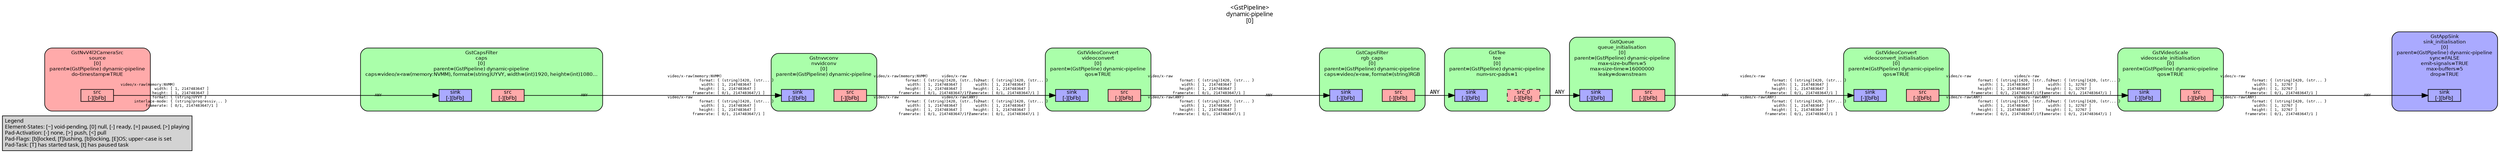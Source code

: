digraph pipeline {
  rankdir=LR;
  fontname="sans";
  fontsize="10";
  labelloc=t;
  nodesep=.1;
  ranksep=.2;
  label="<GstPipeline>\ndynamic-pipeline\n[0]";
  node [style="filled,rounded", shape=box, fontsize="9", fontname="sans", margin="0.0,0.0"];
  edge [labelfontsize="6", fontsize="9", fontname="monospace"];
  
  legend [
    pos="0,0!",
    margin="0.05,0.05",
    style="filled",
    label="Legend\lElement-States: [~] void-pending, [0] null, [-] ready, [=] paused, [>] playing\lPad-Activation: [-] none, [>] push, [<] pull\lPad-Flags: [b]locked, [f]lushing, [b]locking, [E]OS; upper-case is set\lPad-Task: [T] has started task, [t] has paused task\l",
  ];
  subgraph cluster_sink_initialisation_0x19e4fb50 {
    fontname="Bitstream Vera Sans";
    fontsize="8";
    style="filled,rounded";
    color=black;
    label="GstAppSink\nsink_initialisation\n[0]\nparent=(GstPipeline) dynamic-pipeline\nsync=FALSE\nemit-signals=TRUE\nmax-buffers=5\ndrop=TRUE";
    subgraph cluster_sink_initialisation_0x19e4fb50_sink {
      label="";
      style="invis";
      sink_initialisation_0x19e4fb50_sink_0x19e4b080 [color=black, fillcolor="#aaaaff", label="sink\n[-][bFb]", height="0.2", style="filled,solid"];
    }

    fillcolor="#aaaaff";
  }

  subgraph cluster_videoscale_initialisation_0x19e4eec0 {
    fontname="Bitstream Vera Sans";
    fontsize="8";
    style="filled,rounded";
    color=black;
    label="GstVideoScale\nvideoscale_initialisation\n[0]\nparent=(GstPipeline) dynamic-pipeline\nqos=TRUE";
    subgraph cluster_videoscale_initialisation_0x19e4eec0_sink {
      label="";
      style="invis";
      videoscale_initialisation_0x19e4eec0_sink_0x19e4abe0 [color=black, fillcolor="#aaaaff", label="sink\n[-][bFb]", height="0.2", style="filled,solid"];
    }

    subgraph cluster_videoscale_initialisation_0x19e4eec0_src {
      label="";
      style="invis";
      videoscale_initialisation_0x19e4eec0_src_0x19e4ae30 [color=black, fillcolor="#ffaaaa", label="src\n[-][bFb]", height="0.2", style="filled,solid"];
    }

    videoscale_initialisation_0x19e4eec0_sink_0x19e4abe0 -> videoscale_initialisation_0x19e4eec0_src_0x19e4ae30 [style="invis"];
    fillcolor="#aaffaa";
  }

  videoscale_initialisation_0x19e4eec0_src_0x19e4ae30 -> sink_initialisation_0x19e4fb50_sink_0x19e4b080 [labeldistance="10", labelangle="0", label="                                                  ", taillabel="video/x-raw\l              format: { (string)I420, (str... }\l               width: [ 1, 32767 ]\l              height: [ 1, 32767 ]\l           framerate: [ 0/1, 2147483647/1 ]\lvideo/x-raw(ANY)\l              format: { (string)I420, (str... }\l               width: [ 1, 32767 ]\l              height: [ 1, 32767 ]\l           framerate: [ 0/1, 2147483647/1 ]\l", headlabel="ANY"]
  subgraph cluster_videoconvert_initialisation_0x19e45d20 {
    fontname="Bitstream Vera Sans";
    fontsize="8";
    style="filled,rounded";
    color=black;
    label="GstVideoConvert\nvideoconvert_initialisation\n[0]\nparent=(GstPipeline) dynamic-pipeline\nqos=TRUE";
    subgraph cluster_videoconvert_initialisation_0x19e45d20_sink {
      label="";
      style="invis";
      videoconvert_initialisation_0x19e45d20_sink_0x19e4a740 [color=black, fillcolor="#aaaaff", label="sink\n[-][bFb]", height="0.2", style="filled,solid"];
    }

    subgraph cluster_videoconvert_initialisation_0x19e45d20_src {
      label="";
      style="invis";
      videoconvert_initialisation_0x19e45d20_src_0x19e4a990 [color=black, fillcolor="#ffaaaa", label="src\n[-][bFb]", height="0.2", style="filled,solid"];
    }

    videoconvert_initialisation_0x19e45d20_sink_0x19e4a740 -> videoconvert_initialisation_0x19e45d20_src_0x19e4a990 [style="invis"];
    fillcolor="#aaffaa";
  }

  videoconvert_initialisation_0x19e45d20_src_0x19e4a990 -> videoscale_initialisation_0x19e4eec0_sink_0x19e4abe0 [labeldistance="10", labelangle="0", label="                                                  ", taillabel="video/x-raw\l              format: { (string)I420, (str... }\l               width: [ 1, 2147483647 ]\l              height: [ 1, 2147483647 ]\l           framerate: [ 0/1, 2147483647/1 ]\lvideo/x-raw(ANY)\l              format: { (string)I420, (str... }\l               width: [ 1, 2147483647 ]\l              height: [ 1, 2147483647 ]\l           framerate: [ 0/1, 2147483647/1 ]\l", headlabel="video/x-raw\l              format: { (string)I420, (str... }\l               width: [ 1, 32767 ]\l              height: [ 1, 32767 ]\l           framerate: [ 0/1, 2147483647/1 ]\lvideo/x-raw(ANY)\l              format: { (string)I420, (str... }\l               width: [ 1, 32767 ]\l              height: [ 1, 32767 ]\l           framerate: [ 0/1, 2147483647/1 ]\l"]
  subgraph cluster_queue_initialisation_0x19e26460 {
    fontname="Bitstream Vera Sans";
    fontsize="8";
    style="filled,rounded";
    color=black;
    label="GstQueue\nqueue_initialisation\n[0]\nparent=(GstPipeline) dynamic-pipeline\nmax-size-buffers=5\nmax-size-time=16000000\nleaky=downstream";
    subgraph cluster_queue_initialisation_0x19e26460_sink {
      label="";
      style="invis";
      queue_initialisation_0x19e26460_sink_0x19e4a2a0 [color=black, fillcolor="#aaaaff", label="sink\n[-][bFb]", height="0.2", style="filled,solid"];
    }

    subgraph cluster_queue_initialisation_0x19e26460_src {
      label="";
      style="invis";
      queue_initialisation_0x19e26460_src_0x19e4a4f0 [color=black, fillcolor="#ffaaaa", label="src\n[-][bFb]", height="0.2", style="filled,solid"];
    }

    queue_initialisation_0x19e26460_sink_0x19e4a2a0 -> queue_initialisation_0x19e26460_src_0x19e4a4f0 [style="invis"];
    fillcolor="#aaffaa";
  }

  queue_initialisation_0x19e26460_src_0x19e4a4f0 -> videoconvert_initialisation_0x19e45d20_sink_0x19e4a740 [labeldistance="10", labelangle="0", label="                                                  ", taillabel="ANY", headlabel="video/x-raw\l              format: { (string)I420, (str... }\l               width: [ 1, 2147483647 ]\l              height: [ 1, 2147483647 ]\l           framerate: [ 0/1, 2147483647/1 ]\lvideo/x-raw(ANY)\l              format: { (string)I420, (str... }\l               width: [ 1, 2147483647 ]\l              height: [ 1, 2147483647 ]\l           framerate: [ 0/1, 2147483647/1 ]\l"]
  subgraph cluster_tee_0x19e17150 {
    fontname="Bitstream Vera Sans";
    fontsize="8";
    style="filled,rounded";
    color=black;
    label="GstTee\ntee\n[0]\nparent=(GstPipeline) dynamic-pipeline\nnum-src-pads=1";
    subgraph cluster_tee_0x19e17150_sink {
      label="";
      style="invis";
      tee_0x19e17150_sink_0x19e4a050 [color=black, fillcolor="#aaaaff", label="sink\n[-][bFb]", height="0.2", style="filled,solid"];
    }

    subgraph cluster_tee_0x19e17150_src {
      label="";
      style="invis";
      tee_0x19e17150_src_0_0x19e422c0 [color=black, fillcolor="#ffaaaa", label="src_0\n[-][bFb]", height="0.2", style="filled,dashed"];
    }

    tee_0x19e17150_sink_0x19e4a050 -> tee_0x19e17150_src_0_0x19e422c0 [style="invis"];
    fillcolor="#aaffaa";
  }

  tee_0x19e17150_src_0_0x19e422c0 -> queue_initialisation_0x19e26460_sink_0x19e4a2a0 [label="ANY"]
  subgraph cluster_rgb_caps_0x19e0cc30 {
    fontname="Bitstream Vera Sans";
    fontsize="8";
    style="filled,rounded";
    color=black;
    label="GstCapsFilter\nrgb_caps\n[0]\nparent=(GstPipeline) dynamic-pipeline\ncaps=video/x-raw, format=(string)RGB";
    subgraph cluster_rgb_caps_0x19e0cc30_sink {
      label="";
      style="invis";
      rgb_caps_0x19e0cc30_sink_0x19e2ba30 [color=black, fillcolor="#aaaaff", label="sink\n[-][bFb]", height="0.2", style="filled,solid"];
    }

    subgraph cluster_rgb_caps_0x19e0cc30_src {
      label="";
      style="invis";
      rgb_caps_0x19e0cc30_src_0x19e2bc80 [color=black, fillcolor="#ffaaaa", label="src\n[-][bFb]", height="0.2", style="filled,solid"];
    }

    rgb_caps_0x19e0cc30_sink_0x19e2ba30 -> rgb_caps_0x19e0cc30_src_0x19e2bc80 [style="invis"];
    fillcolor="#aaffaa";
  }

  rgb_caps_0x19e0cc30_src_0x19e2bc80 -> tee_0x19e17150_sink_0x19e4a050 [label="ANY"]
  subgraph cluster_videoconvert_0x19e480d0 {
    fontname="Bitstream Vera Sans";
    fontsize="8";
    style="filled,rounded";
    color=black;
    label="GstVideoConvert\nvideoconvert\n[0]\nparent=(GstPipeline) dynamic-pipeline\nqos=TRUE";
    subgraph cluster_videoconvert_0x19e480d0_sink {
      label="";
      style="invis";
      videoconvert_0x19e480d0_sink_0x19e2b590 [color=black, fillcolor="#aaaaff", label="sink\n[-][bFb]", height="0.2", style="filled,solid"];
    }

    subgraph cluster_videoconvert_0x19e480d0_src {
      label="";
      style="invis";
      videoconvert_0x19e480d0_src_0x19e2b7e0 [color=black, fillcolor="#ffaaaa", label="src\n[-][bFb]", height="0.2", style="filled,solid"];
    }

    videoconvert_0x19e480d0_sink_0x19e2b590 -> videoconvert_0x19e480d0_src_0x19e2b7e0 [style="invis"];
    fillcolor="#aaffaa";
  }

  videoconvert_0x19e480d0_src_0x19e2b7e0 -> rgb_caps_0x19e0cc30_sink_0x19e2ba30 [labeldistance="10", labelangle="0", label="                                                  ", taillabel="video/x-raw\l              format: { (string)I420, (str... }\l               width: [ 1, 2147483647 ]\l              height: [ 1, 2147483647 ]\l           framerate: [ 0/1, 2147483647/1 ]\lvideo/x-raw(ANY)\l              format: { (string)I420, (str... }\l               width: [ 1, 2147483647 ]\l              height: [ 1, 2147483647 ]\l           framerate: [ 0/1, 2147483647/1 ]\l", headlabel="ANY"]
  subgraph cluster_nvvidconv_0x19e1d870 {
    fontname="Bitstream Vera Sans";
    fontsize="8";
    style="filled,rounded";
    color=black;
    label="Gstnvvconv\nnvvidconv\n[0]\nparent=(GstPipeline) dynamic-pipeline";
    subgraph cluster_nvvidconv_0x19e1d870_sink {
      label="";
      style="invis";
      nvvidconv_0x19e1d870_sink_0x19e2b0f0 [color=black, fillcolor="#aaaaff", label="sink\n[-][bFb]", height="0.2", style="filled,solid"];
    }

    subgraph cluster_nvvidconv_0x19e1d870_src {
      label="";
      style="invis";
      nvvidconv_0x19e1d870_src_0x19e2b340 [color=black, fillcolor="#ffaaaa", label="src\n[-][bFb]", height="0.2", style="filled,solid"];
    }

    nvvidconv_0x19e1d870_sink_0x19e2b0f0 -> nvvidconv_0x19e1d870_src_0x19e2b340 [style="invis"];
    fillcolor="#aaffaa";
  }

  nvvidconv_0x19e1d870_src_0x19e2b340 -> videoconvert_0x19e480d0_sink_0x19e2b590 [labeldistance="10", labelangle="0", label="                                                  ", taillabel="video/x-raw(memory:NVMM)\l              format: { (string)I420, (str... }\l               width: [ 1, 2147483647 ]\l              height: [ 1, 2147483647 ]\l           framerate: [ 0/1, 2147483647/1 ]\lvideo/x-raw\l              format: { (string)I420, (str... }\l               width: [ 1, 2147483647 ]\l              height: [ 1, 2147483647 ]\l           framerate: [ 0/1, 2147483647/1 ]\l", headlabel="video/x-raw\l              format: { (string)I420, (str... }\l               width: [ 1, 2147483647 ]\l              height: [ 1, 2147483647 ]\l           framerate: [ 0/1, 2147483647/1 ]\lvideo/x-raw(ANY)\l              format: { (string)I420, (str... }\l               width: [ 1, 2147483647 ]\l              height: [ 1, 2147483647 ]\l           framerate: [ 0/1, 2147483647/1 ]\l"]
  subgraph cluster_caps_0x19e0c8f0 {
    fontname="Bitstream Vera Sans";
    fontsize="8";
    style="filled,rounded";
    color=black;
    label="GstCapsFilter\ncaps\n[0]\nparent=(GstPipeline) dynamic-pipeline\ncaps=video/x-raw(memory:NVMM), format=(string)UYVY, width=(int)1920, height=(int)1080…";
    subgraph cluster_caps_0x19e0c8f0_sink {
      label="";
      style="invis";
      caps_0x19e0c8f0_sink_0x19e2ac50 [color=black, fillcolor="#aaaaff", label="sink\n[-][bFb]", height="0.2", style="filled,solid"];
    }

    subgraph cluster_caps_0x19e0c8f0_src {
      label="";
      style="invis";
      caps_0x19e0c8f0_src_0x19e2aea0 [color=black, fillcolor="#ffaaaa", label="src\n[-][bFb]", height="0.2", style="filled,solid"];
    }

    caps_0x19e0c8f0_sink_0x19e2ac50 -> caps_0x19e0c8f0_src_0x19e2aea0 [style="invis"];
    fillcolor="#aaffaa";
  }

  caps_0x19e0c8f0_src_0x19e2aea0 -> nvvidconv_0x19e1d870_sink_0x19e2b0f0 [labeldistance="10", labelangle="0", label="                                                  ", taillabel="ANY", headlabel="video/x-raw(memory:NVMM)\l              format: { (string)I420, (str... }\l               width: [ 1, 2147483647 ]\l              height: [ 1, 2147483647 ]\l           framerate: [ 0/1, 2147483647/1 ]\lvideo/x-raw\l              format: { (string)I420, (str... }\l               width: [ 1, 2147483647 ]\l              height: [ 1, 2147483647 ]\l           framerate: [ 0/1, 2147483647/1 ]\l"]
  subgraph cluster_source_0x19e44ed0 {
    fontname="Bitstream Vera Sans";
    fontsize="8";
    style="filled,rounded";
    color=black;
    label="GstNvV4l2CameraSrc\nsource\n[0]\nparent=(GstPipeline) dynamic-pipeline\ndo-timestamp=TRUE";
    subgraph cluster_source_0x19e44ed0_src {
      label="";
      style="invis";
      source_0x19e44ed0_src_0x19e2aa00 [color=black, fillcolor="#ffaaaa", label="src\n[-][bFb]", height="0.2", style="filled,solid"];
    }

    fillcolor="#ffaaaa";
  }

  source_0x19e44ed0_src_0x19e2aa00 -> caps_0x19e0c8f0_sink_0x19e2ac50 [labeldistance="10", labelangle="0", label="                                                  ", taillabel="video/x-raw(memory:NVMM)\l               width: [ 1, 2147483647 ]\l              height: [ 1, 2147483647 ]\l              format: { (string)UYVY }\l      interlace-mode: { (string)progressiv... }\l           framerate: [ 0/1, 2147483647/1 ]\l", headlabel="ANY"]
}
